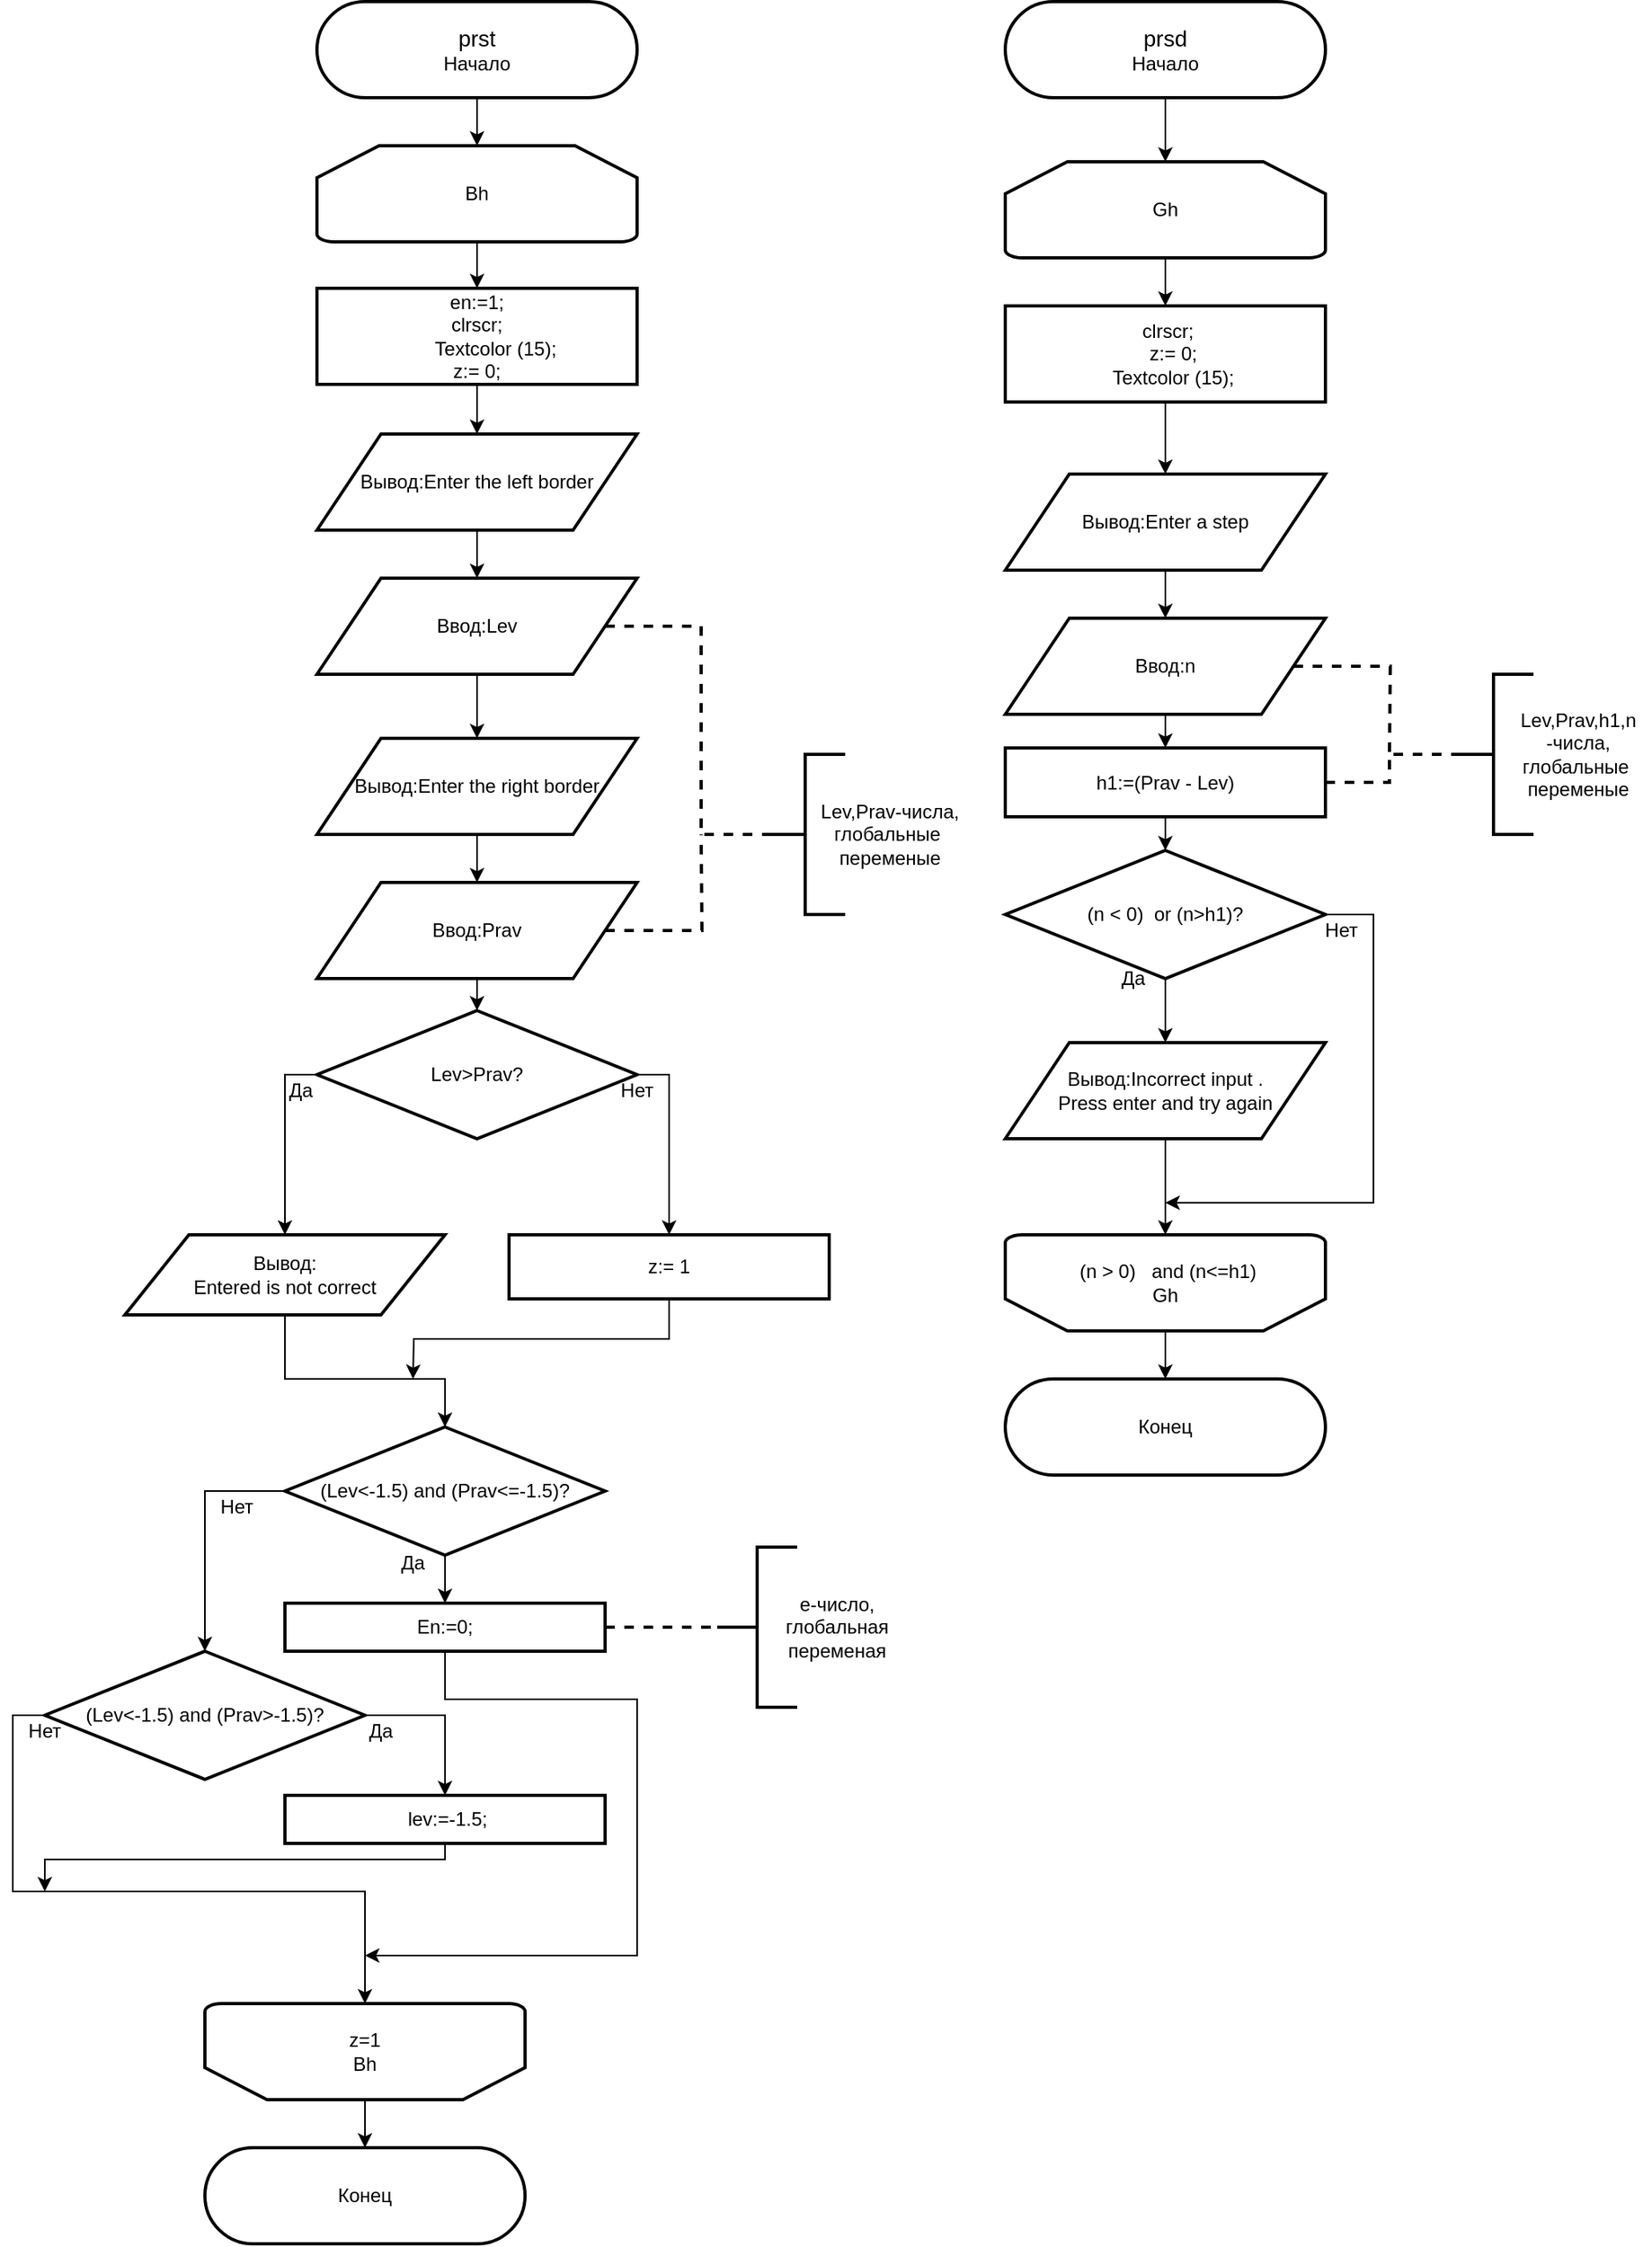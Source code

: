 <mxfile version="12.4.0" type="device" pages="1"><diagram id="9aHSBQ4yPBnBnCOOPDOZ" name="Страница 1"><mxGraphModel dx="2187" dy="779" grid="1" gridSize="10" guides="1" tooltips="1" connect="1" arrows="1" fold="1" page="1" pageScale="1" pageWidth="827" pageHeight="1169" math="0" shadow="0"><root><mxCell id="0"/><mxCell id="1" parent="0"/><mxCell id="hMYH-hi_auSYK-sOEaMW-8" style="edgeStyle=orthogonalEdgeStyle;rounded=0;orthogonalLoop=1;jettySize=auto;html=1;exitX=0.5;exitY=1;exitDx=0;exitDy=0;" parent="1" source="hMYH-hi_auSYK-sOEaMW-1" target="hMYH-hi_auSYK-sOEaMW-7" edge="1"><mxGeometry relative="1" as="geometry"/></mxCell><mxCell id="hMYH-hi_auSYK-sOEaMW-1" value="&lt;span style=&quot;font-size: 14px&quot;&gt;prst&lt;/span&gt;&lt;br&gt;Начало" style="rounded=1;whiteSpace=wrap;html=1;arcSize=50;strokeWidth=2;" parent="1" vertex="1"><mxGeometry x="10" y="20" width="200" height="60" as="geometry"/></mxCell><mxCell id="hMYH-hi_auSYK-sOEaMW-51" style="edgeStyle=orthogonalEdgeStyle;rounded=0;orthogonalLoop=1;jettySize=auto;html=1;exitX=0.5;exitY=1;exitDx=0;exitDy=0;entryX=0.5;entryY=0;entryDx=0;entryDy=0;entryPerimeter=0;endArrow=classic;endFill=1;strokeWidth=1;" parent="1" source="hMYH-hi_auSYK-sOEaMW-2" target="hMYH-hi_auSYK-sOEaMW-49" edge="1"><mxGeometry relative="1" as="geometry"/></mxCell><mxCell id="hMYH-hi_auSYK-sOEaMW-2" value="&lt;span style=&quot;font-size: 14px&quot;&gt;prsd&lt;br&gt;&lt;/span&gt;Начало" style="rounded=1;whiteSpace=wrap;html=1;arcSize=50;strokeWidth=2;" parent="1" vertex="1"><mxGeometry x="440" y="20" width="200" height="60" as="geometry"/></mxCell><mxCell id="hMYH-hi_auSYK-sOEaMW-5" value="Конец" style="rounded=1;whiteSpace=wrap;html=1;arcSize=50;strokeWidth=2;" parent="1" vertex="1"><mxGeometry x="440" y="880" width="200" height="60" as="geometry"/></mxCell><mxCell id="hMYH-hi_auSYK-sOEaMW-6" value="Конец" style="rounded=1;whiteSpace=wrap;html=1;arcSize=50;strokeWidth=2;" parent="1" vertex="1"><mxGeometry x="-60" y="1360" width="200" height="60" as="geometry"/></mxCell><mxCell id="hMYH-hi_auSYK-sOEaMW-10" style="edgeStyle=orthogonalEdgeStyle;rounded=0;orthogonalLoop=1;jettySize=auto;html=1;exitX=0.5;exitY=1;exitDx=0;exitDy=0;exitPerimeter=0;entryX=0.5;entryY=0;entryDx=0;entryDy=0;" parent="1" source="hMYH-hi_auSYK-sOEaMW-7" target="hMYH-hi_auSYK-sOEaMW-9" edge="1"><mxGeometry relative="1" as="geometry"/></mxCell><mxCell id="hMYH-hi_auSYK-sOEaMW-7" value="Bh" style="strokeWidth=2;html=1;shape=mxgraph.flowchart.loop_limit;whiteSpace=wrap;" parent="1" vertex="1"><mxGeometry x="10" y="110" width="200" height="60" as="geometry"/></mxCell><mxCell id="hMYH-hi_auSYK-sOEaMW-13" style="edgeStyle=orthogonalEdgeStyle;rounded=0;orthogonalLoop=1;jettySize=auto;html=1;exitX=0.5;exitY=1;exitDx=0;exitDy=0;entryX=0.5;entryY=0;entryDx=0;entryDy=0;" parent="1" source="hMYH-hi_auSYK-sOEaMW-9" target="hMYH-hi_auSYK-sOEaMW-11" edge="1"><mxGeometry relative="1" as="geometry"/></mxCell><mxCell id="hMYH-hi_auSYK-sOEaMW-9" value="&lt;div&gt;en:=1;&lt;/div&gt;&lt;div&gt;&lt;span&gt;clrscr;&lt;/span&gt;&lt;/div&gt;&lt;div&gt;&amp;nbsp; &amp;nbsp; &amp;nbsp; &amp;nbsp;Textcolor (15);&lt;/div&gt;&lt;div&gt;z:= 0;&lt;/div&gt;" style="rounded=0;whiteSpace=wrap;html=1;strokeWidth=2;" parent="1" vertex="1"><mxGeometry x="10" y="199" width="200" height="60" as="geometry"/></mxCell><mxCell id="hMYH-hi_auSYK-sOEaMW-15" style="edgeStyle=orthogonalEdgeStyle;rounded=0;orthogonalLoop=1;jettySize=auto;html=1;exitX=0.5;exitY=1;exitDx=0;exitDy=0;" parent="1" source="hMYH-hi_auSYK-sOEaMW-11" target="hMYH-hi_auSYK-sOEaMW-12" edge="1"><mxGeometry relative="1" as="geometry"/></mxCell><mxCell id="hMYH-hi_auSYK-sOEaMW-11" value="Вывод:Enter the left border" style="shape=parallelogram;perimeter=parallelogramPerimeter;whiteSpace=wrap;html=1;strokeWidth=2;" parent="1" vertex="1"><mxGeometry x="10" y="290" width="200" height="60" as="geometry"/></mxCell><mxCell id="hMYH-hi_auSYK-sOEaMW-19" style="edgeStyle=orthogonalEdgeStyle;rounded=0;orthogonalLoop=1;jettySize=auto;html=1;exitX=0.5;exitY=1;exitDx=0;exitDy=0;entryX=0.5;entryY=0;entryDx=0;entryDy=0;" parent="1" source="hMYH-hi_auSYK-sOEaMW-12" target="hMYH-hi_auSYK-sOEaMW-17" edge="1"><mxGeometry relative="1" as="geometry"/></mxCell><mxCell id="hMYH-hi_auSYK-sOEaMW-41" style="edgeStyle=orthogonalEdgeStyle;rounded=0;orthogonalLoop=1;jettySize=auto;html=1;exitX=1;exitY=0.5;exitDx=0;exitDy=0;entryX=0;entryY=0.5;entryDx=0;entryDy=0;entryPerimeter=0;strokeWidth=2;endArrow=none;endFill=0;dashed=1;" parent="1" source="hMYH-hi_auSYK-sOEaMW-12" target="hMYH-hi_auSYK-sOEaMW-40" edge="1"><mxGeometry relative="1" as="geometry"/></mxCell><mxCell id="hMYH-hi_auSYK-sOEaMW-12" value="Ввод:Lev" style="shape=parallelogram;perimeter=parallelogramPerimeter;whiteSpace=wrap;html=1;strokeWidth=2;" parent="1" vertex="1"><mxGeometry x="10" y="380" width="200" height="60" as="geometry"/></mxCell><mxCell id="hMYH-hi_auSYK-sOEaMW-16" style="edgeStyle=orthogonalEdgeStyle;rounded=0;orthogonalLoop=1;jettySize=auto;html=1;exitX=0.5;exitY=1;exitDx=0;exitDy=0;" parent="1" source="hMYH-hi_auSYK-sOEaMW-17" target="hMYH-hi_auSYK-sOEaMW-18" edge="1"><mxGeometry relative="1" as="geometry"/></mxCell><mxCell id="hMYH-hi_auSYK-sOEaMW-17" value="Вывод:Enter the right border" style="shape=parallelogram;perimeter=parallelogramPerimeter;whiteSpace=wrap;html=1;strokeWidth=2;" parent="1" vertex="1"><mxGeometry x="10" y="480" width="200" height="60" as="geometry"/></mxCell><mxCell id="hMYH-hi_auSYK-sOEaMW-21" style="edgeStyle=orthogonalEdgeStyle;rounded=0;orthogonalLoop=1;jettySize=auto;html=1;exitX=0.5;exitY=1;exitDx=0;exitDy=0;entryX=0.5;entryY=0;entryDx=0;entryDy=0;" parent="1" source="hMYH-hi_auSYK-sOEaMW-18" target="hMYH-hi_auSYK-sOEaMW-20" edge="1"><mxGeometry relative="1" as="geometry"/></mxCell><mxCell id="hMYH-hi_auSYK-sOEaMW-42" style="edgeStyle=orthogonalEdgeStyle;rounded=0;orthogonalLoop=1;jettySize=auto;html=1;exitX=1;exitY=0.5;exitDx=0;exitDy=0;endArrow=none;endFill=0;dashed=1;strokeWidth=2;" parent="1" source="hMYH-hi_auSYK-sOEaMW-18" edge="1"><mxGeometry relative="1" as="geometry"><mxPoint x="250" y="540" as="targetPoint"/></mxGeometry></mxCell><mxCell id="hMYH-hi_auSYK-sOEaMW-18" value="Ввод:Prav" style="shape=parallelogram;perimeter=parallelogramPerimeter;whiteSpace=wrap;html=1;strokeWidth=2;" parent="1" vertex="1"><mxGeometry x="10" y="570" width="200" height="60" as="geometry"/></mxCell><mxCell id="hMYH-hi_auSYK-sOEaMW-24" style="edgeStyle=orthogonalEdgeStyle;rounded=0;orthogonalLoop=1;jettySize=auto;html=1;exitX=0;exitY=0.5;exitDx=0;exitDy=0;entryX=0.5;entryY=0;entryDx=0;entryDy=0;" parent="1" source="hMYH-hi_auSYK-sOEaMW-20" target="hMYH-hi_auSYK-sOEaMW-22" edge="1"><mxGeometry relative="1" as="geometry"/></mxCell><mxCell id="hMYH-hi_auSYK-sOEaMW-25" style="edgeStyle=orthogonalEdgeStyle;rounded=0;orthogonalLoop=1;jettySize=auto;html=1;exitX=1;exitY=0.5;exitDx=0;exitDy=0;" parent="1" source="hMYH-hi_auSYK-sOEaMW-20" target="hMYH-hi_auSYK-sOEaMW-23" edge="1"><mxGeometry relative="1" as="geometry"/></mxCell><mxCell id="hMYH-hi_auSYK-sOEaMW-20" value="Lev&amp;gt;Prav?" style="rhombus;whiteSpace=wrap;html=1;strokeWidth=2;" parent="1" vertex="1"><mxGeometry x="10" y="650" width="200" height="80" as="geometry"/></mxCell><mxCell id="hMYH-hi_auSYK-sOEaMW-28" style="edgeStyle=orthogonalEdgeStyle;rounded=0;orthogonalLoop=1;jettySize=auto;html=1;exitX=0.5;exitY=1;exitDx=0;exitDy=0;entryX=0.5;entryY=0;entryDx=0;entryDy=0;" parent="1" source="hMYH-hi_auSYK-sOEaMW-22" target="hMYH-hi_auSYK-sOEaMW-26" edge="1"><mxGeometry relative="1" as="geometry"><Array as="points"><mxPoint x="-10" y="880"/><mxPoint x="90" y="880"/></Array></mxGeometry></mxCell><mxCell id="hMYH-hi_auSYK-sOEaMW-22" value="Вывод:&lt;br&gt;Entered is not correct" style="shape=parallelogram;perimeter=parallelogramPerimeter;whiteSpace=wrap;html=1;strokeWidth=2;" parent="1" vertex="1"><mxGeometry x="-110" y="790" width="200" height="50" as="geometry"/></mxCell><mxCell id="hMYH-hi_auSYK-sOEaMW-29" style="edgeStyle=orthogonalEdgeStyle;rounded=0;orthogonalLoop=1;jettySize=auto;html=1;exitX=0.5;exitY=1;exitDx=0;exitDy=0;" parent="1" source="hMYH-hi_auSYK-sOEaMW-23" edge="1"><mxGeometry relative="1" as="geometry"><mxPoint x="70" y="880" as="targetPoint"/></mxGeometry></mxCell><mxCell id="hMYH-hi_auSYK-sOEaMW-23" value="z:= 1" style="rounded=0;whiteSpace=wrap;html=1;strokeWidth=2;" parent="1" vertex="1"><mxGeometry x="130" y="790" width="200" height="40" as="geometry"/></mxCell><mxCell id="hMYH-hi_auSYK-sOEaMW-32" style="edgeStyle=orthogonalEdgeStyle;rounded=0;orthogonalLoop=1;jettySize=auto;html=1;exitX=0.5;exitY=1;exitDx=0;exitDy=0;entryX=0.5;entryY=0;entryDx=0;entryDy=0;" parent="1" source="hMYH-hi_auSYK-sOEaMW-26" target="hMYH-hi_auSYK-sOEaMW-30" edge="1"><mxGeometry relative="1" as="geometry"/></mxCell><mxCell id="hMYH-hi_auSYK-sOEaMW-33" style="edgeStyle=orthogonalEdgeStyle;rounded=0;orthogonalLoop=1;jettySize=auto;html=1;exitX=0;exitY=0.5;exitDx=0;exitDy=0;entryX=0.5;entryY=0;entryDx=0;entryDy=0;" parent="1" source="hMYH-hi_auSYK-sOEaMW-26" target="hMYH-hi_auSYK-sOEaMW-27" edge="1"><mxGeometry relative="1" as="geometry"><mxPoint x="340" y="970" as="targetPoint"/></mxGeometry></mxCell><mxCell id="hMYH-hi_auSYK-sOEaMW-26" value="(Lev&amp;lt;-1.5) and (Prav&amp;lt;=-1.5)?" style="rhombus;whiteSpace=wrap;html=1;strokeWidth=2;" parent="1" vertex="1"><mxGeometry x="-10" y="910" width="200" height="80" as="geometry"/></mxCell><mxCell id="hMYH-hi_auSYK-sOEaMW-34" style="edgeStyle=orthogonalEdgeStyle;rounded=0;orthogonalLoop=1;jettySize=auto;html=1;exitX=1;exitY=0.5;exitDx=0;exitDy=0;" parent="1" source="hMYH-hi_auSYK-sOEaMW-27" target="hMYH-hi_auSYK-sOEaMW-31" edge="1"><mxGeometry relative="1" as="geometry"/></mxCell><mxCell id="hMYH-hi_auSYK-sOEaMW-36" style="edgeStyle=orthogonalEdgeStyle;rounded=0;orthogonalLoop=1;jettySize=auto;html=1;exitX=0;exitY=0.5;exitDx=0;exitDy=0;entryX=0.5;entryY=1;entryDx=0;entryDy=0;entryPerimeter=0;" parent="1" source="hMYH-hi_auSYK-sOEaMW-27" target="hMYH-hi_auSYK-sOEaMW-35" edge="1"><mxGeometry relative="1" as="geometry"/></mxCell><mxCell id="hMYH-hi_auSYK-sOEaMW-27" value="(Lev&amp;lt;-1.5) and (Prav&amp;gt;-1.5)?" style="rhombus;whiteSpace=wrap;html=1;strokeWidth=2;" parent="1" vertex="1"><mxGeometry x="-160" y="1050" width="200" height="80" as="geometry"/></mxCell><mxCell id="hMYH-hi_auSYK-sOEaMW-38" style="edgeStyle=orthogonalEdgeStyle;rounded=0;orthogonalLoop=1;jettySize=auto;html=1;exitX=0.5;exitY=1;exitDx=0;exitDy=0;" parent="1" source="hMYH-hi_auSYK-sOEaMW-30" edge="1"><mxGeometry relative="1" as="geometry"><mxPoint x="40" y="1240" as="targetPoint"/><Array as="points"><mxPoint x="90" y="1080"/><mxPoint x="210" y="1080"/><mxPoint x="210" y="1240"/></Array></mxGeometry></mxCell><mxCell id="hMYH-hi_auSYK-sOEaMW-43" style="edgeStyle=orthogonalEdgeStyle;rounded=0;orthogonalLoop=1;jettySize=auto;html=1;exitX=1;exitY=0.5;exitDx=0;exitDy=0;entryX=0;entryY=0.5;entryDx=0;entryDy=0;entryPerimeter=0;dashed=1;strokeWidth=2;endArrow=none;endFill=0;" parent="1" source="hMYH-hi_auSYK-sOEaMW-30" target="hMYH-hi_auSYK-sOEaMW-39" edge="1"><mxGeometry relative="1" as="geometry"/></mxCell><mxCell id="hMYH-hi_auSYK-sOEaMW-30" value="En:=0;" style="rounded=0;whiteSpace=wrap;html=1;strokeWidth=2;" parent="1" vertex="1"><mxGeometry x="-10" y="1020" width="200" height="30" as="geometry"/></mxCell><mxCell id="hMYH-hi_auSYK-sOEaMW-37" style="edgeStyle=orthogonalEdgeStyle;rounded=0;orthogonalLoop=1;jettySize=auto;html=1;exitX=0.5;exitY=1;exitDx=0;exitDy=0;" parent="1" source="hMYH-hi_auSYK-sOEaMW-31" edge="1"><mxGeometry relative="1" as="geometry"><mxPoint x="-160" y="1200" as="targetPoint"/><Array as="points"><mxPoint x="90" y="1180"/><mxPoint x="-160" y="1180"/></Array></mxGeometry></mxCell><mxCell id="hMYH-hi_auSYK-sOEaMW-31" value="&amp;nbsp;lev:=-1.5;" style="rounded=0;whiteSpace=wrap;html=1;strokeWidth=2;" parent="1" vertex="1"><mxGeometry x="-10" y="1140" width="200" height="30" as="geometry"/></mxCell><mxCell id="hMYH-hi_auSYK-sOEaMW-64" style="edgeStyle=orthogonalEdgeStyle;rounded=0;orthogonalLoop=1;jettySize=auto;html=1;exitX=0.5;exitY=0;exitDx=0;exitDy=0;exitPerimeter=0;entryX=0.5;entryY=0;entryDx=0;entryDy=0;endArrow=classic;endFill=1;strokeWidth=1;" parent="1" source="hMYH-hi_auSYK-sOEaMW-35" target="hMYH-hi_auSYK-sOEaMW-6" edge="1"><mxGeometry relative="1" as="geometry"/></mxCell><mxCell id="hMYH-hi_auSYK-sOEaMW-35" value="z=1&lt;br&gt;Bh" style="strokeWidth=2;html=1;shape=mxgraph.flowchart.loop_limit;whiteSpace=wrap;direction=west;" parent="1" vertex="1"><mxGeometry x="-60" y="1270" width="200" height="60" as="geometry"/></mxCell><mxCell id="hMYH-hi_auSYK-sOEaMW-39" value="" style="strokeWidth=2;html=1;shape=mxgraph.flowchart.annotation_2;align=left;labelPosition=right;pointerEvents=1;" parent="1" vertex="1"><mxGeometry x="260" y="985" width="50" height="100" as="geometry"/></mxCell><mxCell id="hMYH-hi_auSYK-sOEaMW-40" value="" style="strokeWidth=2;html=1;shape=mxgraph.flowchart.annotation_2;align=left;labelPosition=right;pointerEvents=1;" parent="1" vertex="1"><mxGeometry x="290" y="490" width="50" height="100" as="geometry"/></mxCell><mxCell id="hMYH-hi_auSYK-sOEaMW-44" value="e-число,&lt;br&gt;глобальная переменая" style="text;html=1;strokeColor=none;fillColor=none;align=center;verticalAlign=middle;whiteSpace=wrap;rounded=0;" parent="1" vertex="1"><mxGeometry x="290" y="990" width="90" height="90" as="geometry"/></mxCell><mxCell id="hMYH-hi_auSYK-sOEaMW-48" value="Lev,Prav-числа,&lt;br&gt;глобальные&amp;nbsp;&lt;br&gt;переменые" style="text;html=1;strokeColor=none;fillColor=none;align=center;verticalAlign=middle;whiteSpace=wrap;rounded=0;" parent="1" vertex="1"><mxGeometry x="323" y="495" width="90" height="90" as="geometry"/></mxCell><mxCell id="hMYH-hi_auSYK-sOEaMW-53" style="edgeStyle=orthogonalEdgeStyle;rounded=0;orthogonalLoop=1;jettySize=auto;html=1;exitX=0.5;exitY=1;exitDx=0;exitDy=0;exitPerimeter=0;entryX=0.5;entryY=0;entryDx=0;entryDy=0;endArrow=classic;endFill=1;strokeWidth=1;" parent="1" source="hMYH-hi_auSYK-sOEaMW-49" target="hMYH-hi_auSYK-sOEaMW-52" edge="1"><mxGeometry relative="1" as="geometry"/></mxCell><mxCell id="hMYH-hi_auSYK-sOEaMW-49" value="Gh" style="strokeWidth=2;html=1;shape=mxgraph.flowchart.loop_limit;whiteSpace=wrap;" parent="1" vertex="1"><mxGeometry x="440" y="120" width="200" height="60" as="geometry"/></mxCell><mxCell id="hMYH-hi_auSYK-sOEaMW-65" style="edgeStyle=orthogonalEdgeStyle;rounded=0;orthogonalLoop=1;jettySize=auto;html=1;exitX=0.5;exitY=0;exitDx=0;exitDy=0;exitPerimeter=0;entryX=0.5;entryY=0;entryDx=0;entryDy=0;endArrow=classic;endFill=1;strokeWidth=1;" parent="1" source="hMYH-hi_auSYK-sOEaMW-50" target="hMYH-hi_auSYK-sOEaMW-5" edge="1"><mxGeometry relative="1" as="geometry"/></mxCell><mxCell id="hMYH-hi_auSYK-sOEaMW-50" value="&amp;nbsp;(n &amp;gt; 0)&amp;nbsp; &amp;nbsp;and (n&amp;lt;=h1)&lt;br&gt;Gh" style="strokeWidth=2;html=1;shape=mxgraph.flowchart.loop_limit;whiteSpace=wrap;direction=west;" parent="1" vertex="1"><mxGeometry x="440" y="790" width="200" height="60" as="geometry"/></mxCell><mxCell id="hMYH-hi_auSYK-sOEaMW-57" style="edgeStyle=orthogonalEdgeStyle;rounded=0;orthogonalLoop=1;jettySize=auto;html=1;exitX=0.5;exitY=1;exitDx=0;exitDy=0;entryX=0.5;entryY=0;entryDx=0;entryDy=0;endArrow=classic;endFill=1;strokeWidth=1;" parent="1" source="hMYH-hi_auSYK-sOEaMW-52" target="hMYH-hi_auSYK-sOEaMW-55" edge="1"><mxGeometry relative="1" as="geometry"/></mxCell><mxCell id="hMYH-hi_auSYK-sOEaMW-52" value="&lt;div&gt;&amp;nbsp;clrscr;&lt;/div&gt;&lt;div&gt;&amp;nbsp; &amp;nbsp;z:= 0;&lt;/div&gt;&lt;div&gt;&amp;nbsp; &amp;nbsp;Textcolor (15);&lt;/div&gt;" style="rounded=0;whiteSpace=wrap;html=1;strokeWidth=2;" parent="1" vertex="1"><mxGeometry x="440" y="210" width="200" height="60" as="geometry"/></mxCell><mxCell id="hMYH-hi_auSYK-sOEaMW-54" style="edgeStyle=orthogonalEdgeStyle;rounded=0;orthogonalLoop=1;jettySize=auto;html=1;exitX=0.5;exitY=1;exitDx=0;exitDy=0;" parent="1" source="hMYH-hi_auSYK-sOEaMW-55" target="hMYH-hi_auSYK-sOEaMW-56" edge="1"><mxGeometry relative="1" as="geometry"/></mxCell><mxCell id="hMYH-hi_auSYK-sOEaMW-55" value="Вывод:Enter a step" style="shape=parallelogram;perimeter=parallelogramPerimeter;whiteSpace=wrap;html=1;strokeWidth=2;" parent="1" vertex="1"><mxGeometry x="440" y="315" width="200" height="60" as="geometry"/></mxCell><mxCell id="hMYH-hi_auSYK-sOEaMW-60" style="edgeStyle=orthogonalEdgeStyle;rounded=0;orthogonalLoop=1;jettySize=auto;html=1;exitX=0.5;exitY=1;exitDx=0;exitDy=0;entryX=0.5;entryY=0;entryDx=0;entryDy=0;endArrow=classic;endFill=1;strokeWidth=1;" parent="1" source="hMYH-hi_auSYK-sOEaMW-56" target="hMYH-hi_auSYK-sOEaMW-59" edge="1"><mxGeometry relative="1" as="geometry"/></mxCell><mxCell id="hMYH-hi_auSYK-sOEaMW-72" style="edgeStyle=orthogonalEdgeStyle;rounded=0;orthogonalLoop=1;jettySize=auto;html=1;exitX=1;exitY=0.5;exitDx=0;exitDy=0;endArrow=none;endFill=0;strokeWidth=2;dashed=1;" parent="1" source="hMYH-hi_auSYK-sOEaMW-56" edge="1"><mxGeometry relative="1" as="geometry"><mxPoint x="680" y="490" as="targetPoint"/></mxGeometry></mxCell><mxCell id="hMYH-hi_auSYK-sOEaMW-56" value="Ввод:n" style="shape=parallelogram;perimeter=parallelogramPerimeter;whiteSpace=wrap;html=1;strokeWidth=2;" parent="1" vertex="1"><mxGeometry x="440" y="405" width="200" height="60" as="geometry"/></mxCell><mxCell id="hMYH-hi_auSYK-sOEaMW-63" style="edgeStyle=orthogonalEdgeStyle;rounded=0;orthogonalLoop=1;jettySize=auto;html=1;exitX=0.5;exitY=1;exitDx=0;exitDy=0;entryX=0.5;entryY=0;entryDx=0;entryDy=0;endArrow=classic;endFill=1;strokeWidth=1;" parent="1" source="hMYH-hi_auSYK-sOEaMW-58" target="hMYH-hi_auSYK-sOEaMW-62" edge="1"><mxGeometry relative="1" as="geometry"/></mxCell><mxCell id="hMYH-hi_auSYK-sOEaMW-67" style="edgeStyle=orthogonalEdgeStyle;rounded=0;orthogonalLoop=1;jettySize=auto;html=1;exitX=1;exitY=0.5;exitDx=0;exitDy=0;endArrow=classic;endFill=1;strokeWidth=1;" parent="1" source="hMYH-hi_auSYK-sOEaMW-58" edge="1"><mxGeometry relative="1" as="geometry"><mxPoint x="540" y="770" as="targetPoint"/><Array as="points"><mxPoint x="670" y="590"/><mxPoint x="670" y="770"/></Array></mxGeometry></mxCell><mxCell id="hMYH-hi_auSYK-sOEaMW-58" value="(n &amp;lt; 0)&amp;nbsp; or (n&amp;gt;h1)?" style="rhombus;whiteSpace=wrap;html=1;strokeWidth=2;" parent="1" vertex="1"><mxGeometry x="440" y="550" width="200" height="80" as="geometry"/></mxCell><mxCell id="hMYH-hi_auSYK-sOEaMW-61" style="edgeStyle=orthogonalEdgeStyle;rounded=0;orthogonalLoop=1;jettySize=auto;html=1;exitX=0.5;exitY=1;exitDx=0;exitDy=0;entryX=0.5;entryY=0;entryDx=0;entryDy=0;endArrow=classic;endFill=1;strokeWidth=1;" parent="1" source="hMYH-hi_auSYK-sOEaMW-59" target="hMYH-hi_auSYK-sOEaMW-58" edge="1"><mxGeometry relative="1" as="geometry"/></mxCell><mxCell id="hMYH-hi_auSYK-sOEaMW-71" style="edgeStyle=orthogonalEdgeStyle;rounded=0;orthogonalLoop=1;jettySize=auto;html=1;exitX=1;exitY=0.5;exitDx=0;exitDy=0;entryX=0;entryY=0.5;entryDx=0;entryDy=0;entryPerimeter=0;endArrow=none;endFill=0;strokeWidth=2;dashed=1;" parent="1" source="hMYH-hi_auSYK-sOEaMW-59" target="hMYH-hi_auSYK-sOEaMW-69" edge="1"><mxGeometry relative="1" as="geometry"/></mxCell><mxCell id="hMYH-hi_auSYK-sOEaMW-59" value="h1:=(Prav - Lev)" style="rounded=0;whiteSpace=wrap;html=1;strokeWidth=2;" parent="1" vertex="1"><mxGeometry x="440" y="486" width="200" height="43" as="geometry"/></mxCell><mxCell id="hMYH-hi_auSYK-sOEaMW-66" style="edgeStyle=orthogonalEdgeStyle;rounded=0;orthogonalLoop=1;jettySize=auto;html=1;exitX=0.5;exitY=1;exitDx=0;exitDy=0;entryX=0.5;entryY=1;entryDx=0;entryDy=0;entryPerimeter=0;endArrow=classic;endFill=1;strokeWidth=1;" parent="1" source="hMYH-hi_auSYK-sOEaMW-62" target="hMYH-hi_auSYK-sOEaMW-50" edge="1"><mxGeometry relative="1" as="geometry"/></mxCell><mxCell id="hMYH-hi_auSYK-sOEaMW-62" value="Вывод:Incorrect input . &lt;br&gt;Press enter and try again" style="shape=parallelogram;perimeter=parallelogramPerimeter;whiteSpace=wrap;html=1;strokeWidth=2;" parent="1" vertex="1"><mxGeometry x="440" y="670" width="200" height="60" as="geometry"/></mxCell><mxCell id="hMYH-hi_auSYK-sOEaMW-69" value="" style="strokeWidth=2;html=1;shape=mxgraph.flowchart.annotation_2;align=left;labelPosition=right;pointerEvents=1;" parent="1" vertex="1"><mxGeometry x="720" y="440" width="50" height="100" as="geometry"/></mxCell><mxCell id="hMYH-hi_auSYK-sOEaMW-70" value="Lev,Prav,h1,n -числа,&lt;br&gt;глобальные&amp;nbsp;&lt;br&gt;переменые" style="text;html=1;strokeColor=none;fillColor=none;align=center;verticalAlign=middle;whiteSpace=wrap;rounded=0;" parent="1" vertex="1"><mxGeometry x="753" y="445" width="90" height="90" as="geometry"/></mxCell><mxCell id="5P1xfjYgetfSj47Tg5tI-1" value="Да" style="text;html=1;strokeColor=none;fillColor=none;align=center;verticalAlign=middle;whiteSpace=wrap;rounded=0;" vertex="1" parent="1"><mxGeometry x="-20" y="690" width="40" height="20" as="geometry"/></mxCell><mxCell id="5P1xfjYgetfSj47Tg5tI-2" value="Нет" style="text;html=1;strokeColor=none;fillColor=none;align=center;verticalAlign=middle;whiteSpace=wrap;rounded=0;" vertex="1" parent="1"><mxGeometry x="190" y="690" width="40" height="20" as="geometry"/></mxCell><mxCell id="5P1xfjYgetfSj47Tg5tI-3" value="Да" style="text;html=1;strokeColor=none;fillColor=none;align=center;verticalAlign=middle;whiteSpace=wrap;rounded=0;" vertex="1" parent="1"><mxGeometry x="50" y="985" width="40" height="20" as="geometry"/></mxCell><mxCell id="5P1xfjYgetfSj47Tg5tI-4" value="Да" style="text;html=1;strokeColor=none;fillColor=none;align=center;verticalAlign=middle;whiteSpace=wrap;rounded=0;" vertex="1" parent="1"><mxGeometry x="30" y="1090" width="40" height="20" as="geometry"/></mxCell><mxCell id="5P1xfjYgetfSj47Tg5tI-5" value="Да" style="text;html=1;strokeColor=none;fillColor=none;align=center;verticalAlign=middle;whiteSpace=wrap;rounded=0;" vertex="1" parent="1"><mxGeometry x="500" y="620" width="40" height="20" as="geometry"/></mxCell><mxCell id="5P1xfjYgetfSj47Tg5tI-6" value="Нет" style="text;html=1;strokeColor=none;fillColor=none;align=center;verticalAlign=middle;whiteSpace=wrap;rounded=0;" vertex="1" parent="1"><mxGeometry x="-60" y="950" width="40" height="20" as="geometry"/></mxCell><mxCell id="5P1xfjYgetfSj47Tg5tI-7" value="Нет" style="text;html=1;strokeColor=none;fillColor=none;align=center;verticalAlign=middle;whiteSpace=wrap;rounded=0;" vertex="1" parent="1"><mxGeometry x="630" y="589.5" width="40" height="20" as="geometry"/></mxCell><mxCell id="5P1xfjYgetfSj47Tg5tI-8" value="Нет" style="text;html=1;strokeColor=none;fillColor=none;align=center;verticalAlign=middle;whiteSpace=wrap;rounded=0;" vertex="1" parent="1"><mxGeometry x="-180" y="1090" width="40" height="20" as="geometry"/></mxCell></root></mxGraphModel></diagram></mxfile>